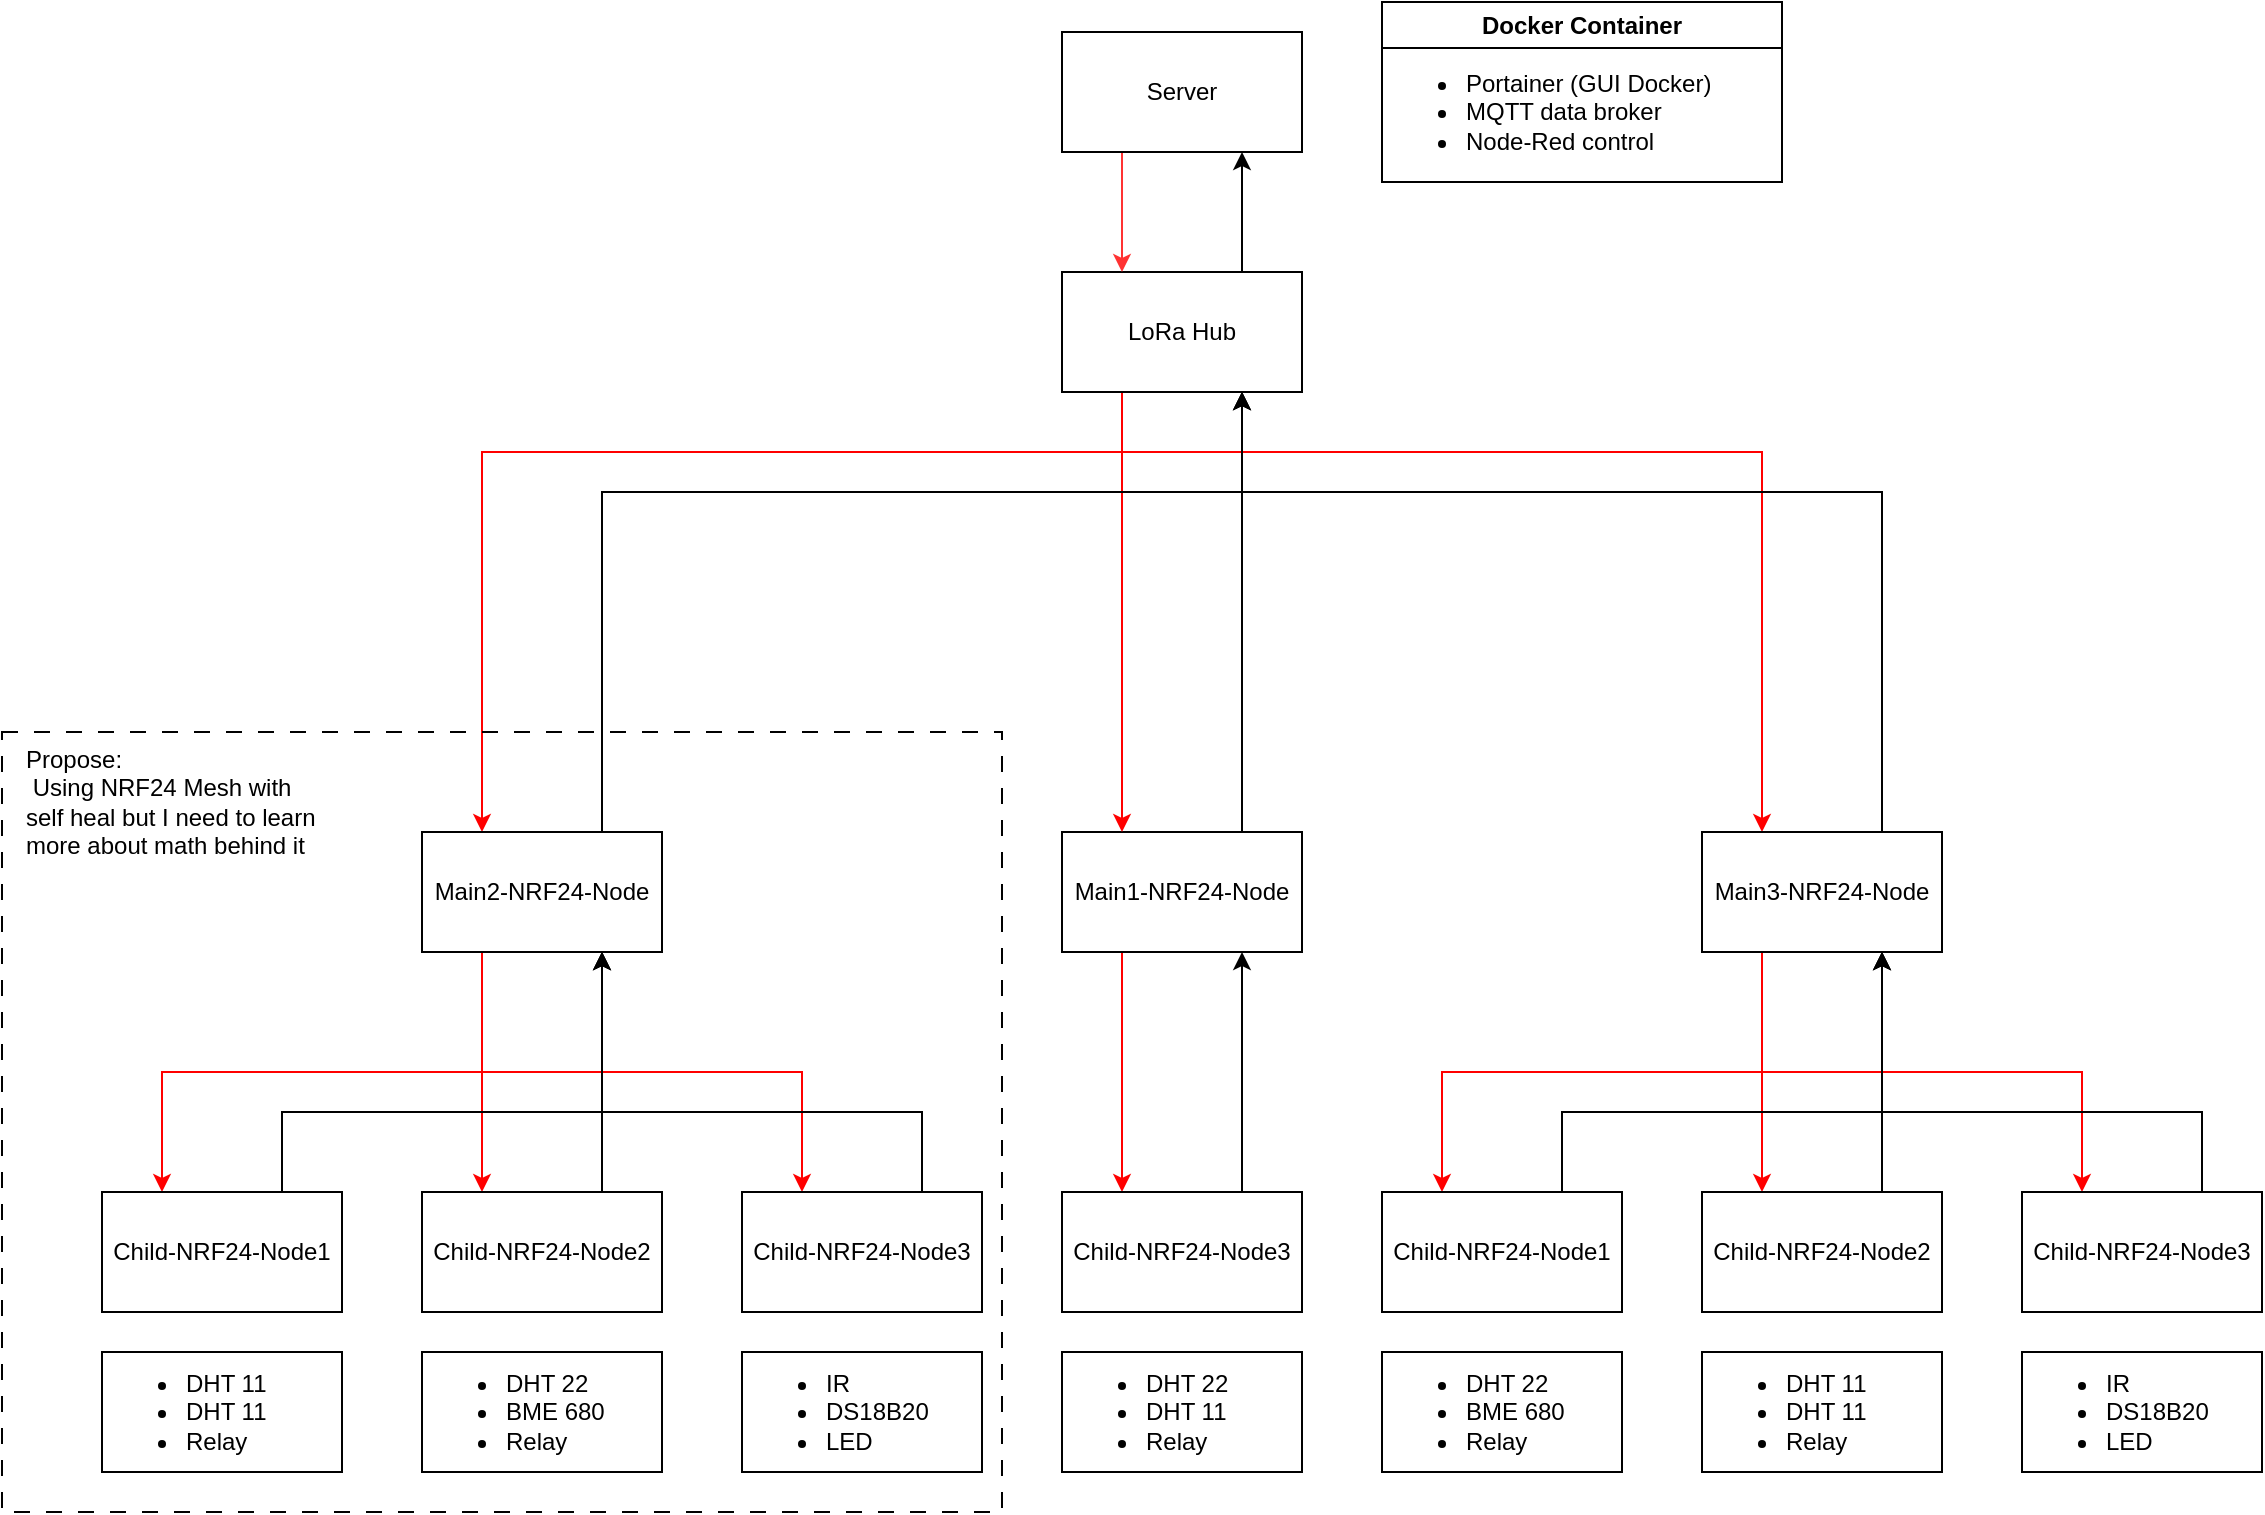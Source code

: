 <mxfile version="20.8.5" type="device"><diagram id="lqC4VOzX1svIK-OoX8_q" name="Page-1"><mxGraphModel dx="2514" dy="941" grid="1" gridSize="10" guides="1" tooltips="1" connect="1" arrows="1" fold="1" page="1" pageScale="1" pageWidth="827" pageHeight="1169" math="0" shadow="0"><root><mxCell id="0"/><mxCell id="1" parent="0"/><mxCell id="tWdGyX_3FuHscuIyLd32-7" style="edgeStyle=orthogonalEdgeStyle;rounded=0;orthogonalLoop=1;jettySize=auto;html=1;exitX=0.75;exitY=0;exitDx=0;exitDy=0;entryX=0.75;entryY=1;entryDx=0;entryDy=0;" edge="1" parent="1" source="tWdGyX_3FuHscuIyLd32-4" target="tWdGyX_3FuHscuIyLd32-5"><mxGeometry relative="1" as="geometry"/></mxCell><mxCell id="tWdGyX_3FuHscuIyLd32-41" style="edgeStyle=orthogonalEdgeStyle;rounded=0;orthogonalLoop=1;jettySize=auto;html=1;exitX=0.25;exitY=1;exitDx=0;exitDy=0;entryX=0.25;entryY=0;entryDx=0;entryDy=0;strokeColor=#FF0000;" edge="1" parent="1" source="tWdGyX_3FuHscuIyLd32-4" target="tWdGyX_3FuHscuIyLd32-39"><mxGeometry relative="1" as="geometry"/></mxCell><mxCell id="tWdGyX_3FuHscuIyLd32-4" value="Main1-NRF24-Node" style="rounded=0;whiteSpace=wrap;html=1;" vertex="1" parent="1"><mxGeometry x="360" y="940" width="120" height="60" as="geometry"/></mxCell><mxCell id="tWdGyX_3FuHscuIyLd32-6" style="edgeStyle=orthogonalEdgeStyle;rounded=0;orthogonalLoop=1;jettySize=auto;html=1;exitX=0.25;exitY=1;exitDx=0;exitDy=0;entryX=0.25;entryY=0;entryDx=0;entryDy=0;strokeColor=#FF0000;" edge="1" parent="1" source="tWdGyX_3FuHscuIyLd32-5" target="tWdGyX_3FuHscuIyLd32-4"><mxGeometry relative="1" as="geometry"/></mxCell><mxCell id="tWdGyX_3FuHscuIyLd32-10" style="edgeStyle=orthogonalEdgeStyle;rounded=0;orthogonalLoop=1;jettySize=auto;html=1;exitX=0.75;exitY=0;exitDx=0;exitDy=0;entryX=0.75;entryY=1;entryDx=0;entryDy=0;" edge="1" parent="1" source="tWdGyX_3FuHscuIyLd32-5" target="tWdGyX_3FuHscuIyLd32-8"><mxGeometry relative="1" as="geometry"/></mxCell><mxCell id="tWdGyX_3FuHscuIyLd32-17" style="edgeStyle=orthogonalEdgeStyle;rounded=0;orthogonalLoop=1;jettySize=auto;html=1;exitX=0.25;exitY=1;exitDx=0;exitDy=0;entryX=0.25;entryY=0;entryDx=0;entryDy=0;strokeColor=#FF0000;" edge="1" parent="1" source="tWdGyX_3FuHscuIyLd32-5" target="tWdGyX_3FuHscuIyLd32-11"><mxGeometry relative="1" as="geometry"><Array as="points"><mxPoint x="390" y="750"/><mxPoint x="70" y="750"/></Array></mxGeometry></mxCell><mxCell id="tWdGyX_3FuHscuIyLd32-18" style="edgeStyle=orthogonalEdgeStyle;rounded=0;orthogonalLoop=1;jettySize=auto;html=1;exitX=0.25;exitY=1;exitDx=0;exitDy=0;entryX=0.25;entryY=0;entryDx=0;entryDy=0;strokeColor=#FF0000;" edge="1" parent="1" source="tWdGyX_3FuHscuIyLd32-5" target="tWdGyX_3FuHscuIyLd32-12"><mxGeometry relative="1" as="geometry"><Array as="points"><mxPoint x="390" y="750"/><mxPoint x="710" y="750"/></Array></mxGeometry></mxCell><mxCell id="tWdGyX_3FuHscuIyLd32-5" value="LoRa Hub" style="rounded=0;whiteSpace=wrap;html=1;" vertex="1" parent="1"><mxGeometry x="360" y="660" width="120" height="60" as="geometry"/></mxCell><mxCell id="tWdGyX_3FuHscuIyLd32-9" style="edgeStyle=orthogonalEdgeStyle;rounded=0;orthogonalLoop=1;jettySize=auto;html=1;exitX=0.25;exitY=1;exitDx=0;exitDy=0;entryX=0.25;entryY=0;entryDx=0;entryDy=0;strokeColor=#FF3333;" edge="1" parent="1" source="tWdGyX_3FuHscuIyLd32-8" target="tWdGyX_3FuHscuIyLd32-5"><mxGeometry relative="1" as="geometry"/></mxCell><mxCell id="tWdGyX_3FuHscuIyLd32-8" value="Server" style="rounded=0;whiteSpace=wrap;html=1;" vertex="1" parent="1"><mxGeometry x="360" y="540" width="120" height="60" as="geometry"/></mxCell><mxCell id="tWdGyX_3FuHscuIyLd32-16" style="edgeStyle=orthogonalEdgeStyle;rounded=0;orthogonalLoop=1;jettySize=auto;html=1;exitX=0.75;exitY=0;exitDx=0;exitDy=0;entryX=0.75;entryY=1;entryDx=0;entryDy=0;" edge="1" parent="1" source="tWdGyX_3FuHscuIyLd32-11" target="tWdGyX_3FuHscuIyLd32-5"><mxGeometry relative="1" as="geometry"><Array as="points"><mxPoint x="130" y="770"/><mxPoint x="450" y="770"/></Array></mxGeometry></mxCell><mxCell id="tWdGyX_3FuHscuIyLd32-26" style="edgeStyle=orthogonalEdgeStyle;rounded=0;orthogonalLoop=1;jettySize=auto;html=1;exitX=0.25;exitY=1;exitDx=0;exitDy=0;entryX=0.25;entryY=0;entryDx=0;entryDy=0;strokeColor=#FF0000;" edge="1" parent="1" source="tWdGyX_3FuHscuIyLd32-11" target="tWdGyX_3FuHscuIyLd32-20"><mxGeometry relative="1" as="geometry"/></mxCell><mxCell id="tWdGyX_3FuHscuIyLd32-27" style="edgeStyle=orthogonalEdgeStyle;rounded=0;orthogonalLoop=1;jettySize=auto;html=1;exitX=0.25;exitY=1;exitDx=0;exitDy=0;entryX=0.25;entryY=0;entryDx=0;entryDy=0;strokeColor=#FF0000;" edge="1" parent="1" source="tWdGyX_3FuHscuIyLd32-11" target="tWdGyX_3FuHscuIyLd32-21"><mxGeometry relative="1" as="geometry"/></mxCell><mxCell id="tWdGyX_3FuHscuIyLd32-28" style="edgeStyle=orthogonalEdgeStyle;rounded=0;orthogonalLoop=1;jettySize=auto;html=1;exitX=0.25;exitY=1;exitDx=0;exitDy=0;entryX=0.25;entryY=0;entryDx=0;entryDy=0;strokeColor=#FF0000;" edge="1" parent="1" source="tWdGyX_3FuHscuIyLd32-11" target="tWdGyX_3FuHscuIyLd32-22"><mxGeometry relative="1" as="geometry"/></mxCell><mxCell id="tWdGyX_3FuHscuIyLd32-11" value="Main2-NRF24-Node" style="rounded=0;whiteSpace=wrap;html=1;" vertex="1" parent="1"><mxGeometry x="40" y="940" width="120" height="60" as="geometry"/></mxCell><mxCell id="tWdGyX_3FuHscuIyLd32-13" style="edgeStyle=orthogonalEdgeStyle;rounded=0;orthogonalLoop=1;jettySize=auto;html=1;exitX=0.75;exitY=0;exitDx=0;exitDy=0;entryX=0.75;entryY=1;entryDx=0;entryDy=0;" edge="1" parent="1" source="tWdGyX_3FuHscuIyLd32-12" target="tWdGyX_3FuHscuIyLd32-5"><mxGeometry relative="1" as="geometry"><Array as="points"><mxPoint x="770" y="770"/><mxPoint x="450" y="770"/></Array></mxGeometry></mxCell><mxCell id="tWdGyX_3FuHscuIyLd32-29" style="edgeStyle=orthogonalEdgeStyle;rounded=0;orthogonalLoop=1;jettySize=auto;html=1;exitX=0.25;exitY=1;exitDx=0;exitDy=0;entryX=0.25;entryY=0;entryDx=0;entryDy=0;strokeColor=#FF0000;" edge="1" parent="1" source="tWdGyX_3FuHscuIyLd32-12" target="tWdGyX_3FuHscuIyLd32-23"><mxGeometry relative="1" as="geometry"/></mxCell><mxCell id="tWdGyX_3FuHscuIyLd32-30" style="edgeStyle=orthogonalEdgeStyle;rounded=0;orthogonalLoop=1;jettySize=auto;html=1;exitX=0.25;exitY=1;exitDx=0;exitDy=0;entryX=0.25;entryY=0;entryDx=0;entryDy=0;strokeColor=#FF0000;" edge="1" parent="1" source="tWdGyX_3FuHscuIyLd32-12" target="tWdGyX_3FuHscuIyLd32-24"><mxGeometry relative="1" as="geometry"/></mxCell><mxCell id="tWdGyX_3FuHscuIyLd32-31" style="edgeStyle=orthogonalEdgeStyle;rounded=0;orthogonalLoop=1;jettySize=auto;html=1;exitX=0.25;exitY=1;exitDx=0;exitDy=0;entryX=0.25;entryY=0;entryDx=0;entryDy=0;strokeColor=#FF0000;" edge="1" parent="1" source="tWdGyX_3FuHscuIyLd32-12" target="tWdGyX_3FuHscuIyLd32-25"><mxGeometry relative="1" as="geometry"/></mxCell><mxCell id="tWdGyX_3FuHscuIyLd32-12" value="Main3-NRF24-Node" style="rounded=0;whiteSpace=wrap;html=1;" vertex="1" parent="1"><mxGeometry x="680" y="940" width="120" height="60" as="geometry"/></mxCell><mxCell id="tWdGyX_3FuHscuIyLd32-51" style="edgeStyle=orthogonalEdgeStyle;rounded=0;orthogonalLoop=1;jettySize=auto;html=1;exitX=0.75;exitY=0;exitDx=0;exitDy=0;entryX=0.75;entryY=1;entryDx=0;entryDy=0;strokeColor=#000000;" edge="1" parent="1" source="tWdGyX_3FuHscuIyLd32-20" target="tWdGyX_3FuHscuIyLd32-11"><mxGeometry relative="1" as="geometry"><Array as="points"><mxPoint x="-30" y="1080"/><mxPoint x="130" y="1080"/></Array></mxGeometry></mxCell><mxCell id="tWdGyX_3FuHscuIyLd32-20" value="Child-NRF24-Node1" style="rounded=0;whiteSpace=wrap;html=1;" vertex="1" parent="1"><mxGeometry x="-120" y="1120" width="120" height="60" as="geometry"/></mxCell><mxCell id="tWdGyX_3FuHscuIyLd32-50" style="edgeStyle=orthogonalEdgeStyle;rounded=0;orthogonalLoop=1;jettySize=auto;html=1;exitX=0.75;exitY=0;exitDx=0;exitDy=0;strokeColor=#000000;" edge="1" parent="1" source="tWdGyX_3FuHscuIyLd32-21"><mxGeometry relative="1" as="geometry"><mxPoint x="130" y="1000" as="targetPoint"/></mxGeometry></mxCell><mxCell id="tWdGyX_3FuHscuIyLd32-21" value="Child-NRF24-Node2" style="rounded=0;whiteSpace=wrap;html=1;" vertex="1" parent="1"><mxGeometry x="40" y="1120" width="120" height="60" as="geometry"/></mxCell><mxCell id="tWdGyX_3FuHscuIyLd32-52" style="edgeStyle=orthogonalEdgeStyle;rounded=0;orthogonalLoop=1;jettySize=auto;html=1;exitX=0.75;exitY=0;exitDx=0;exitDy=0;entryX=0.75;entryY=1;entryDx=0;entryDy=0;strokeColor=#000000;" edge="1" parent="1" source="tWdGyX_3FuHscuIyLd32-22" target="tWdGyX_3FuHscuIyLd32-11"><mxGeometry relative="1" as="geometry"><Array as="points"><mxPoint x="290" y="1080"/><mxPoint x="130" y="1080"/></Array></mxGeometry></mxCell><mxCell id="tWdGyX_3FuHscuIyLd32-22" value="Child-NRF24-Node3" style="rounded=0;whiteSpace=wrap;html=1;" vertex="1" parent="1"><mxGeometry x="200" y="1120" width="120" height="60" as="geometry"/></mxCell><mxCell id="tWdGyX_3FuHscuIyLd32-53" style="edgeStyle=orthogonalEdgeStyle;rounded=0;orthogonalLoop=1;jettySize=auto;html=1;exitX=0.75;exitY=0;exitDx=0;exitDy=0;entryX=0.75;entryY=1;entryDx=0;entryDy=0;strokeColor=#000000;" edge="1" parent="1" source="tWdGyX_3FuHscuIyLd32-23" target="tWdGyX_3FuHscuIyLd32-12"><mxGeometry relative="1" as="geometry"><Array as="points"><mxPoint x="610" y="1080"/><mxPoint x="770" y="1080"/></Array></mxGeometry></mxCell><mxCell id="tWdGyX_3FuHscuIyLd32-23" value="Child-NRF24-Node1" style="rounded=0;whiteSpace=wrap;html=1;" vertex="1" parent="1"><mxGeometry x="520" y="1120" width="120" height="60" as="geometry"/></mxCell><mxCell id="tWdGyX_3FuHscuIyLd32-54" style="edgeStyle=orthogonalEdgeStyle;rounded=0;orthogonalLoop=1;jettySize=auto;html=1;exitX=0.75;exitY=0;exitDx=0;exitDy=0;entryX=0.75;entryY=1;entryDx=0;entryDy=0;strokeColor=#000000;" edge="1" parent="1" source="tWdGyX_3FuHscuIyLd32-24" target="tWdGyX_3FuHscuIyLd32-12"><mxGeometry relative="1" as="geometry"/></mxCell><mxCell id="tWdGyX_3FuHscuIyLd32-24" value="Child-NRF24-Node2" style="rounded=0;whiteSpace=wrap;html=1;" vertex="1" parent="1"><mxGeometry x="680" y="1120" width="120" height="60" as="geometry"/></mxCell><mxCell id="tWdGyX_3FuHscuIyLd32-55" style="edgeStyle=orthogonalEdgeStyle;rounded=0;orthogonalLoop=1;jettySize=auto;html=1;exitX=0.75;exitY=0;exitDx=0;exitDy=0;entryX=0.75;entryY=1;entryDx=0;entryDy=0;strokeColor=#000000;" edge="1" parent="1" source="tWdGyX_3FuHscuIyLd32-25" target="tWdGyX_3FuHscuIyLd32-12"><mxGeometry relative="1" as="geometry"><Array as="points"><mxPoint x="930" y="1080"/><mxPoint x="770" y="1080"/></Array></mxGeometry></mxCell><mxCell id="tWdGyX_3FuHscuIyLd32-25" value="Child-NRF24-Node3" style="rounded=0;whiteSpace=wrap;html=1;" vertex="1" parent="1"><mxGeometry x="840" y="1120" width="120" height="60" as="geometry"/></mxCell><mxCell id="tWdGyX_3FuHscuIyLd32-33" value="&lt;ul&gt;&lt;li&gt;DHT 11&lt;/li&gt;&lt;li&gt;DHT 11&lt;/li&gt;&lt;li&gt;Relay&lt;/li&gt;&lt;/ul&gt;" style="rounded=0;whiteSpace=wrap;html=1;align=left;" vertex="1" parent="1"><mxGeometry x="-120" y="1200" width="120" height="60" as="geometry"/></mxCell><mxCell id="tWdGyX_3FuHscuIyLd32-34" value="&lt;ul&gt;&lt;li&gt;DHT 11&lt;/li&gt;&lt;li&gt;DHT 11&lt;/li&gt;&lt;li&gt;Relay&lt;/li&gt;&lt;/ul&gt;" style="rounded=0;whiteSpace=wrap;html=1;align=left;" vertex="1" parent="1"><mxGeometry x="680" y="1200" width="120" height="60" as="geometry"/></mxCell><mxCell id="tWdGyX_3FuHscuIyLd32-35" value="&lt;ul&gt;&lt;li&gt;DHT 22&lt;/li&gt;&lt;li&gt;BME 680&lt;/li&gt;&lt;li&gt;Relay&lt;/li&gt;&lt;/ul&gt;" style="rounded=0;whiteSpace=wrap;html=1;align=left;" vertex="1" parent="1"><mxGeometry x="40" y="1200" width="120" height="60" as="geometry"/></mxCell><mxCell id="tWdGyX_3FuHscuIyLd32-36" value="&lt;ul&gt;&lt;li&gt;DHT 22&lt;/li&gt;&lt;li&gt;BME 680&lt;/li&gt;&lt;li&gt;Relay&lt;/li&gt;&lt;/ul&gt;" style="rounded=0;whiteSpace=wrap;html=1;align=left;" vertex="1" parent="1"><mxGeometry x="520" y="1200" width="120" height="60" as="geometry"/></mxCell><mxCell id="tWdGyX_3FuHscuIyLd32-37" value="&lt;ul&gt;&lt;li&gt;IR&lt;/li&gt;&lt;li&gt;DS18B20&lt;br&gt;&lt;/li&gt;&lt;li&gt;LED&lt;/li&gt;&lt;/ul&gt;" style="rounded=0;whiteSpace=wrap;html=1;align=left;" vertex="1" parent="1"><mxGeometry x="200" y="1200" width="120" height="60" as="geometry"/></mxCell><mxCell id="tWdGyX_3FuHscuIyLd32-38" value="&lt;ul&gt;&lt;li&gt;IR&lt;/li&gt;&lt;li&gt;DS18B20&lt;br&gt;&lt;/li&gt;&lt;li&gt;LED&lt;/li&gt;&lt;/ul&gt;" style="rounded=0;whiteSpace=wrap;html=1;align=left;" vertex="1" parent="1"><mxGeometry x="840" y="1200" width="120" height="60" as="geometry"/></mxCell><mxCell id="tWdGyX_3FuHscuIyLd32-42" style="edgeStyle=orthogonalEdgeStyle;rounded=0;orthogonalLoop=1;jettySize=auto;html=1;exitX=0.75;exitY=0;exitDx=0;exitDy=0;entryX=0.75;entryY=1;entryDx=0;entryDy=0;" edge="1" parent="1" source="tWdGyX_3FuHscuIyLd32-39" target="tWdGyX_3FuHscuIyLd32-4"><mxGeometry relative="1" as="geometry"/></mxCell><mxCell id="tWdGyX_3FuHscuIyLd32-39" value="Child-NRF24-Node3" style="rounded=0;whiteSpace=wrap;html=1;" vertex="1" parent="1"><mxGeometry x="360" y="1120" width="120" height="60" as="geometry"/></mxCell><mxCell id="tWdGyX_3FuHscuIyLd32-40" value="&lt;ul&gt;&lt;li&gt;DHT 22&lt;/li&gt;&lt;li&gt;DHT 11&lt;/li&gt;&lt;li&gt;Relay&lt;/li&gt;&lt;/ul&gt;" style="rounded=0;whiteSpace=wrap;html=1;align=left;" vertex="1" parent="1"><mxGeometry x="360" y="1200" width="120" height="60" as="geometry"/></mxCell><mxCell id="tWdGyX_3FuHscuIyLd32-43" value="Docker Container" style="swimlane;whiteSpace=wrap;html=1;" vertex="1" parent="1"><mxGeometry x="520" y="525" width="200" height="90" as="geometry"/></mxCell><mxCell id="tWdGyX_3FuHscuIyLd32-45" value="&lt;ul&gt;&lt;li&gt;Portainer (GUI Docker)&lt;/li&gt;&lt;li&gt;MQTT data broker&lt;/li&gt;&lt;li&gt;Node-Red control&lt;/li&gt;&lt;/ul&gt;" style="text;html=1;strokeColor=none;fillColor=none;align=left;verticalAlign=middle;whiteSpace=wrap;rounded=0;" vertex="1" parent="tWdGyX_3FuHscuIyLd32-43"><mxGeometry y="30" width="200" height="50" as="geometry"/></mxCell><mxCell id="tWdGyX_3FuHscuIyLd32-46" style="edgeStyle=orthogonalEdgeStyle;rounded=0;orthogonalLoop=1;jettySize=auto;html=1;exitX=0.5;exitY=1;exitDx=0;exitDy=0;" edge="1" parent="tWdGyX_3FuHscuIyLd32-43" source="tWdGyX_3FuHscuIyLd32-45" target="tWdGyX_3FuHscuIyLd32-45"><mxGeometry relative="1" as="geometry"/></mxCell><mxCell id="tWdGyX_3FuHscuIyLd32-56" value="" style="rounded=0;whiteSpace=wrap;html=1;dashed=1;dashPattern=8 8;strokeWidth=1;fillColor=none;" vertex="1" parent="1"><mxGeometry x="-170" y="890" width="500" height="390" as="geometry"/></mxCell><mxCell id="tWdGyX_3FuHscuIyLd32-59" value="Propose:&lt;br&gt;&amp;nbsp;Using NRF24 Mesh with self heal but I need to learn more about math behind it" style="text;html=1;strokeColor=none;fillColor=none;align=left;verticalAlign=middle;whiteSpace=wrap;rounded=0;dashed=1;dashPattern=8 8;strokeWidth=1;" vertex="1" parent="1"><mxGeometry x="-160" y="910" width="150" height="30" as="geometry"/></mxCell></root></mxGraphModel></diagram></mxfile>